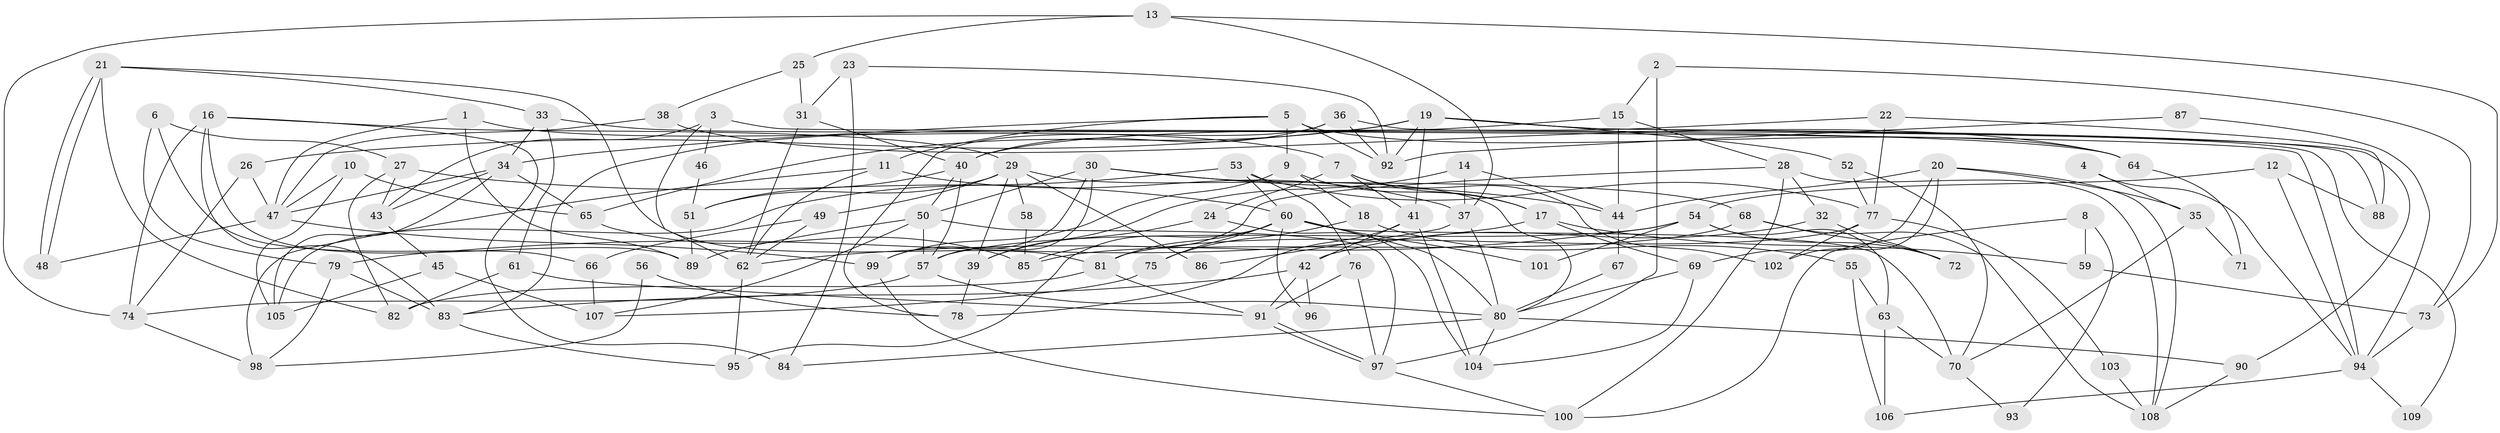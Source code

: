 // coarse degree distribution, {3: 0.19718309859154928, 6: 0.08450704225352113, 2: 0.1267605633802817, 8: 0.056338028169014086, 5: 0.16901408450704225, 7: 0.16901408450704225, 4: 0.15492957746478872, 9: 0.014084507042253521, 11: 0.014084507042253521, 10: 0.014084507042253521}
// Generated by graph-tools (version 1.1) at 2025/41/03/06/25 10:41:54]
// undirected, 109 vertices, 218 edges
graph export_dot {
graph [start="1"]
  node [color=gray90,style=filled];
  1;
  2;
  3;
  4;
  5;
  6;
  7;
  8;
  9;
  10;
  11;
  12;
  13;
  14;
  15;
  16;
  17;
  18;
  19;
  20;
  21;
  22;
  23;
  24;
  25;
  26;
  27;
  28;
  29;
  30;
  31;
  32;
  33;
  34;
  35;
  36;
  37;
  38;
  39;
  40;
  41;
  42;
  43;
  44;
  45;
  46;
  47;
  48;
  49;
  50;
  51;
  52;
  53;
  54;
  55;
  56;
  57;
  58;
  59;
  60;
  61;
  62;
  63;
  64;
  65;
  66;
  67;
  68;
  69;
  70;
  71;
  72;
  73;
  74;
  75;
  76;
  77;
  78;
  79;
  80;
  81;
  82;
  83;
  84;
  85;
  86;
  87;
  88;
  89;
  90;
  91;
  92;
  93;
  94;
  95;
  96;
  97;
  98;
  99;
  100;
  101;
  102;
  103;
  104;
  105;
  106;
  107;
  108;
  109;
  1 -- 47;
  1 -- 7;
  1 -- 89;
  2 -- 15;
  2 -- 97;
  2 -- 73;
  3 -- 94;
  3 -- 43;
  3 -- 46;
  3 -- 62;
  4 -- 94;
  4 -- 35;
  5 -- 92;
  5 -- 11;
  5 -- 9;
  5 -- 34;
  5 -- 64;
  6 -- 79;
  6 -- 27;
  6 -- 66;
  7 -- 41;
  7 -- 102;
  7 -- 17;
  7 -- 24;
  8 -- 59;
  8 -- 100;
  8 -- 93;
  9 -- 17;
  9 -- 18;
  9 -- 99;
  10 -- 105;
  10 -- 47;
  10 -- 65;
  11 -- 62;
  11 -- 37;
  11 -- 98;
  12 -- 88;
  12 -- 54;
  12 -- 94;
  13 -- 25;
  13 -- 74;
  13 -- 37;
  13 -- 73;
  14 -- 44;
  14 -- 37;
  14 -- 39;
  15 -- 28;
  15 -- 83;
  15 -- 44;
  16 -- 89;
  16 -- 83;
  16 -- 29;
  16 -- 74;
  16 -- 84;
  17 -- 69;
  17 -- 59;
  17 -- 79;
  18 -- 75;
  18 -- 55;
  19 -- 41;
  19 -- 65;
  19 -- 26;
  19 -- 52;
  19 -- 88;
  19 -- 90;
  19 -- 92;
  20 -- 108;
  20 -- 69;
  20 -- 35;
  20 -- 44;
  20 -- 102;
  21 -- 81;
  21 -- 48;
  21 -- 48;
  21 -- 33;
  21 -- 82;
  22 -- 40;
  22 -- 77;
  22 -- 88;
  23 -- 31;
  23 -- 92;
  23 -- 84;
  24 -- 39;
  24 -- 104;
  25 -- 38;
  25 -- 31;
  26 -- 47;
  26 -- 74;
  27 -- 82;
  27 -- 60;
  27 -- 43;
  28 -- 108;
  28 -- 100;
  28 -- 32;
  28 -- 85;
  29 -- 80;
  29 -- 39;
  29 -- 49;
  29 -- 51;
  29 -- 58;
  29 -- 86;
  30 -- 44;
  30 -- 50;
  30 -- 57;
  30 -- 68;
  30 -- 99;
  31 -- 40;
  31 -- 62;
  32 -- 72;
  32 -- 42;
  33 -- 34;
  33 -- 61;
  33 -- 64;
  34 -- 43;
  34 -- 47;
  34 -- 65;
  34 -- 105;
  35 -- 70;
  35 -- 71;
  36 -- 40;
  36 -- 78;
  36 -- 92;
  36 -- 109;
  37 -- 80;
  37 -- 86;
  38 -- 47;
  38 -- 64;
  39 -- 78;
  40 -- 51;
  40 -- 57;
  40 -- 50;
  41 -- 42;
  41 -- 104;
  41 -- 78;
  42 -- 91;
  42 -- 83;
  42 -- 96;
  43 -- 45;
  44 -- 67;
  45 -- 107;
  45 -- 105;
  46 -- 51;
  47 -- 99;
  47 -- 48;
  49 -- 62;
  49 -- 66;
  50 -- 57;
  50 -- 89;
  50 -- 97;
  50 -- 107;
  51 -- 89;
  52 -- 70;
  52 -- 77;
  53 -- 60;
  53 -- 76;
  53 -- 77;
  53 -- 105;
  54 -- 57;
  54 -- 62;
  54 -- 63;
  54 -- 72;
  54 -- 101;
  55 -- 106;
  55 -- 63;
  56 -- 78;
  56 -- 98;
  57 -- 74;
  57 -- 80;
  58 -- 85;
  59 -- 73;
  60 -- 80;
  60 -- 81;
  60 -- 70;
  60 -- 75;
  60 -- 95;
  60 -- 96;
  60 -- 101;
  61 -- 91;
  61 -- 82;
  62 -- 95;
  63 -- 70;
  63 -- 106;
  64 -- 71;
  65 -- 85;
  66 -- 107;
  67 -- 80;
  68 -- 85;
  68 -- 72;
  68 -- 108;
  69 -- 104;
  69 -- 80;
  70 -- 93;
  73 -- 94;
  74 -- 98;
  75 -- 107;
  76 -- 97;
  76 -- 91;
  77 -- 81;
  77 -- 102;
  77 -- 103;
  79 -- 98;
  79 -- 83;
  80 -- 84;
  80 -- 90;
  80 -- 104;
  81 -- 82;
  81 -- 91;
  83 -- 95;
  87 -- 94;
  87 -- 92;
  90 -- 108;
  91 -- 97;
  91 -- 97;
  94 -- 106;
  94 -- 109;
  97 -- 100;
  99 -- 100;
  103 -- 108;
}
